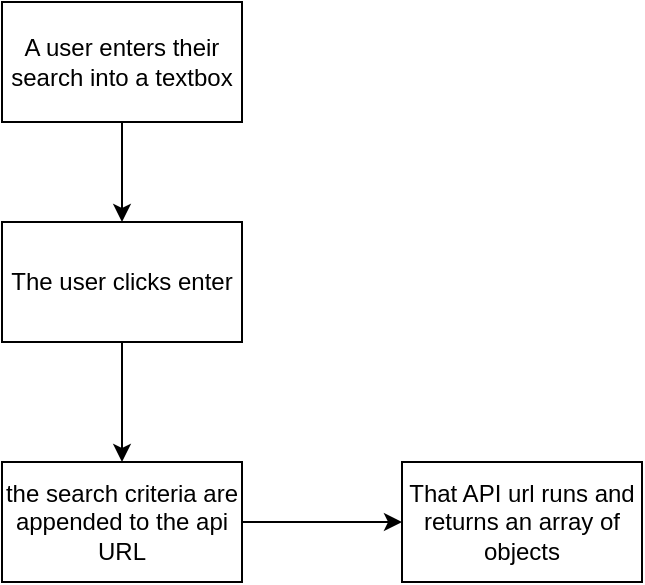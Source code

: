 <mxfile version="21.6.8" type="device">
  <diagram name="Page-1" id="e1Avpgrpwh86rWn3eGL3">
    <mxGraphModel dx="1434" dy="750" grid="1" gridSize="10" guides="1" tooltips="1" connect="1" arrows="1" fold="1" page="1" pageScale="1" pageWidth="850" pageHeight="1100" math="0" shadow="0">
      <root>
        <mxCell id="0" />
        <mxCell id="1" parent="0" />
        <mxCell id="zru3SAtpkOXAtRLxqaB5-3" value="" style="edgeStyle=orthogonalEdgeStyle;rounded=0;orthogonalLoop=1;jettySize=auto;html=1;" edge="1" parent="1" source="zru3SAtpkOXAtRLxqaB5-1" target="zru3SAtpkOXAtRLxqaB5-2">
          <mxGeometry relative="1" as="geometry" />
        </mxCell>
        <mxCell id="zru3SAtpkOXAtRLxqaB5-1" value="A user enters their search into a textbox" style="rounded=0;whiteSpace=wrap;html=1;" vertex="1" parent="1">
          <mxGeometry x="90" y="70" width="120" height="60" as="geometry" />
        </mxCell>
        <mxCell id="zru3SAtpkOXAtRLxqaB5-7" value="" style="edgeStyle=orthogonalEdgeStyle;rounded=0;orthogonalLoop=1;jettySize=auto;html=1;" edge="1" parent="1" source="zru3SAtpkOXAtRLxqaB5-2" target="zru3SAtpkOXAtRLxqaB5-6">
          <mxGeometry relative="1" as="geometry" />
        </mxCell>
        <mxCell id="zru3SAtpkOXAtRLxqaB5-2" value="The user clicks enter" style="whiteSpace=wrap;html=1;rounded=0;" vertex="1" parent="1">
          <mxGeometry x="90" y="180" width="120" height="60" as="geometry" />
        </mxCell>
        <mxCell id="zru3SAtpkOXAtRLxqaB5-9" value="" style="edgeStyle=orthogonalEdgeStyle;rounded=0;orthogonalLoop=1;jettySize=auto;html=1;" edge="1" parent="1" source="zru3SAtpkOXAtRLxqaB5-6" target="zru3SAtpkOXAtRLxqaB5-8">
          <mxGeometry relative="1" as="geometry" />
        </mxCell>
        <mxCell id="zru3SAtpkOXAtRLxqaB5-6" value="the search criteria are appended to the api URL" style="whiteSpace=wrap;html=1;rounded=0;" vertex="1" parent="1">
          <mxGeometry x="90" y="300" width="120" height="60" as="geometry" />
        </mxCell>
        <mxCell id="zru3SAtpkOXAtRLxqaB5-8" value="That API url runs and returns an array of objects" style="whiteSpace=wrap;html=1;rounded=0;" vertex="1" parent="1">
          <mxGeometry x="290" y="300" width="120" height="60" as="geometry" />
        </mxCell>
      </root>
    </mxGraphModel>
  </diagram>
</mxfile>
